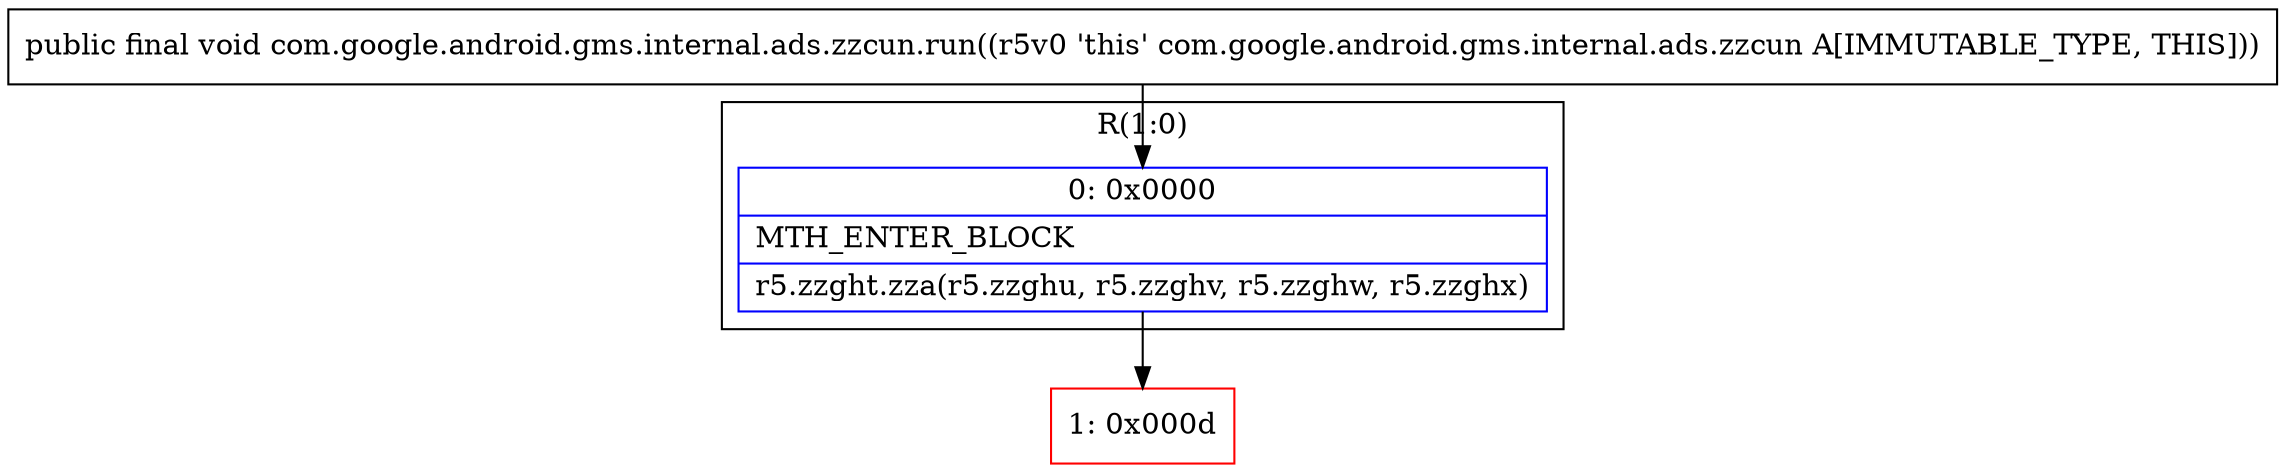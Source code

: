 digraph "CFG forcom.google.android.gms.internal.ads.zzcun.run()V" {
subgraph cluster_Region_1056603806 {
label = "R(1:0)";
node [shape=record,color=blue];
Node_0 [shape=record,label="{0\:\ 0x0000|MTH_ENTER_BLOCK\l|r5.zzght.zza(r5.zzghu, r5.zzghv, r5.zzghw, r5.zzghx)\l}"];
}
Node_1 [shape=record,color=red,label="{1\:\ 0x000d}"];
MethodNode[shape=record,label="{public final void com.google.android.gms.internal.ads.zzcun.run((r5v0 'this' com.google.android.gms.internal.ads.zzcun A[IMMUTABLE_TYPE, THIS])) }"];
MethodNode -> Node_0;
Node_0 -> Node_1;
}

